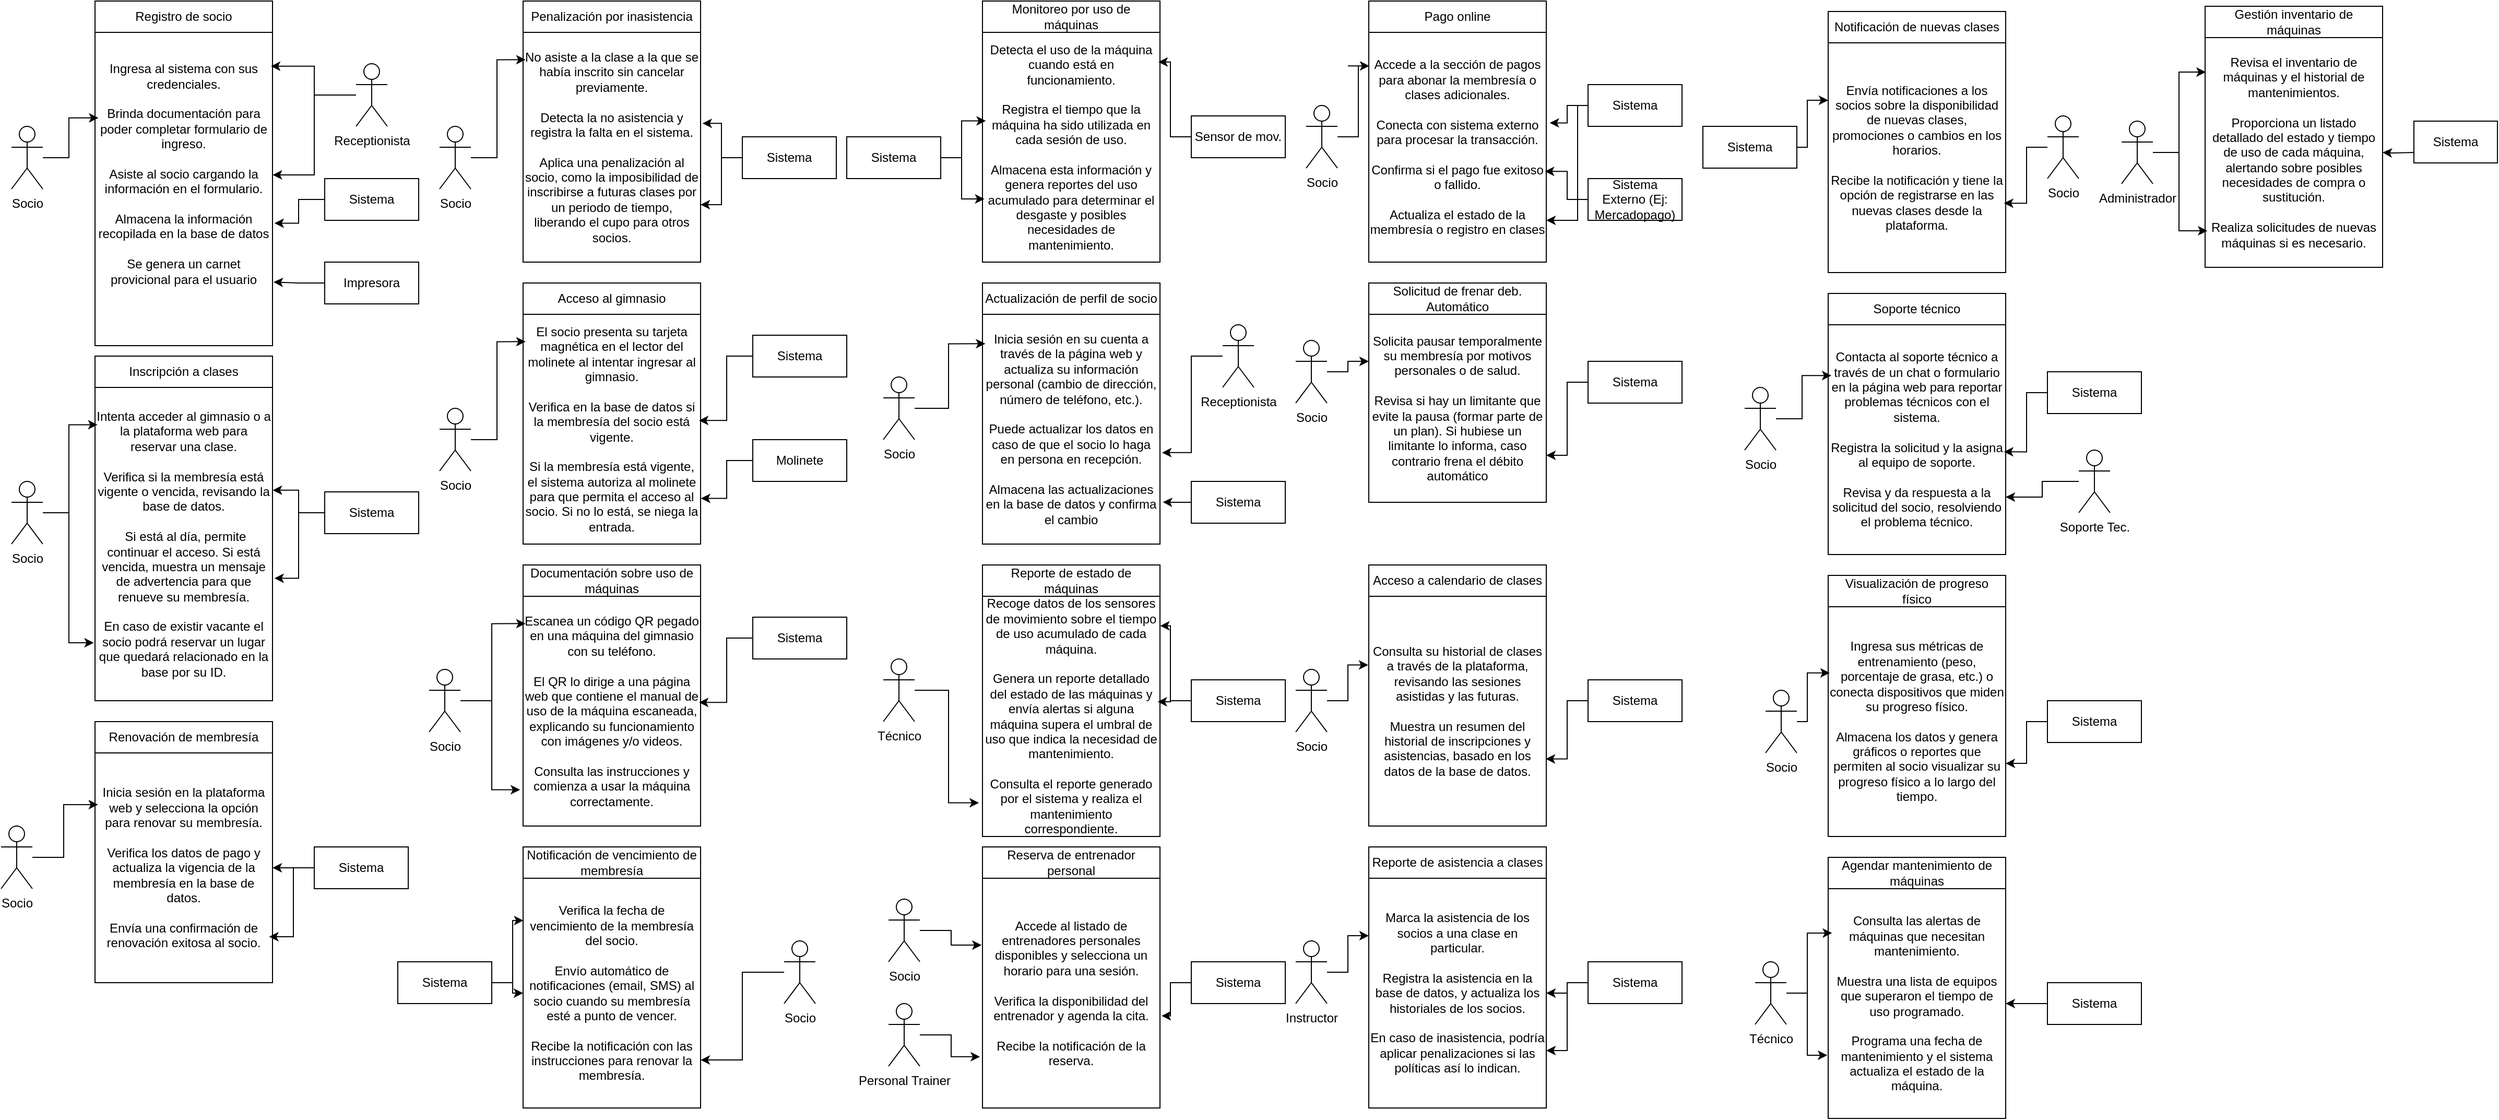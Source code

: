 <mxfile version="24.7.8">
  <diagram name="Página-1" id="MDa6ee4qVsymz267FZ2b">
    <mxGraphModel dx="2217" dy="2411" grid="1" gridSize="10" guides="1" tooltips="1" connect="1" arrows="1" fold="1" page="1" pageScale="1" pageWidth="827" pageHeight="1169" math="0" shadow="0">
      <root>
        <mxCell id="0" />
        <mxCell id="1" parent="0" />
        <mxCell id="6-eAL0bkRqa7UGuuNLiT-39" value="&lt;div&gt;Ingresa al sistema con sus credenciales.&lt;/div&gt;&lt;div&gt;&lt;br&gt;&lt;/div&gt;Brinda documentación para poder completar formulario de ingreso.&lt;div&gt;&lt;br&gt;&lt;/div&gt;&lt;div&gt;Asiste al socio cargando la información en el formulario.&lt;/div&gt;&lt;div&gt;&lt;br&gt;&lt;/div&gt;&lt;div&gt;Almacena la información recopilada en la base de datos&lt;/div&gt;&lt;div&gt;&lt;br&gt;&lt;/div&gt;&lt;div&gt;Se genera un carnet provicional para el usuario&lt;/div&gt;&lt;div&gt;&lt;br&gt;&lt;/div&gt;&lt;div&gt;&lt;br&gt;&lt;/div&gt;" style="rounded=0;whiteSpace=wrap;html=1;" vertex="1" parent="1">
          <mxGeometry x="180" y="60" width="170" height="300" as="geometry" />
        </mxCell>
        <mxCell id="6-eAL0bkRqa7UGuuNLiT-38" value="Receptionista" style="shape=umlActor;verticalLabelPosition=bottom;verticalAlign=top;html=1;outlineConnect=0;" vertex="1" parent="1">
          <mxGeometry x="430" y="90" width="30" height="60" as="geometry" />
        </mxCell>
        <mxCell id="6-eAL0bkRqa7UGuuNLiT-40" value="Socio" style="shape=umlActor;verticalLabelPosition=bottom;verticalAlign=top;html=1;outlineConnect=0;" vertex="1" parent="1">
          <mxGeometry x="100" y="150" width="30" height="60" as="geometry" />
        </mxCell>
        <mxCell id="6-eAL0bkRqa7UGuuNLiT-42" value="Registro de socio" style="rounded=0;whiteSpace=wrap;html=1;" vertex="1" parent="1">
          <mxGeometry x="180" y="30" width="170" height="30" as="geometry" />
        </mxCell>
        <mxCell id="6-eAL0bkRqa7UGuuNLiT-44" value="Sistema" style="rounded=0;whiteSpace=wrap;html=1;" vertex="1" parent="1">
          <mxGeometry x="400" y="200" width="90" height="40" as="geometry" />
        </mxCell>
        <mxCell id="6-eAL0bkRqa7UGuuNLiT-45" value="Impresora" style="rounded=0;whiteSpace=wrap;html=1;" vertex="1" parent="1">
          <mxGeometry x="400" y="280" width="90" height="40" as="geometry" />
        </mxCell>
        <mxCell id="6-eAL0bkRqa7UGuuNLiT-50" style="edgeStyle=orthogonalEdgeStyle;rounded=0;orthogonalLoop=1;jettySize=auto;html=1;entryX=0.991;entryY=0.108;entryDx=0;entryDy=0;entryPerimeter=0;" edge="1" parent="1" source="6-eAL0bkRqa7UGuuNLiT-38" target="6-eAL0bkRqa7UGuuNLiT-39">
          <mxGeometry relative="1" as="geometry" />
        </mxCell>
        <mxCell id="6-eAL0bkRqa7UGuuNLiT-51" style="edgeStyle=orthogonalEdgeStyle;rounded=0;orthogonalLoop=1;jettySize=auto;html=1;entryX=0.019;entryY=0.273;entryDx=0;entryDy=0;entryPerimeter=0;" edge="1" parent="1" source="6-eAL0bkRqa7UGuuNLiT-40" target="6-eAL0bkRqa7UGuuNLiT-39">
          <mxGeometry relative="1" as="geometry" />
        </mxCell>
        <mxCell id="6-eAL0bkRqa7UGuuNLiT-52" style="edgeStyle=orthogonalEdgeStyle;rounded=0;orthogonalLoop=1;jettySize=auto;html=1;entryX=1.001;entryY=0.455;entryDx=0;entryDy=0;entryPerimeter=0;" edge="1" parent="1" source="6-eAL0bkRqa7UGuuNLiT-38" target="6-eAL0bkRqa7UGuuNLiT-39">
          <mxGeometry relative="1" as="geometry" />
        </mxCell>
        <mxCell id="6-eAL0bkRqa7UGuuNLiT-53" style="edgeStyle=orthogonalEdgeStyle;rounded=0;orthogonalLoop=1;jettySize=auto;html=1;entryX=1.011;entryY=0.609;entryDx=0;entryDy=0;entryPerimeter=0;" edge="1" parent="1" source="6-eAL0bkRqa7UGuuNLiT-44" target="6-eAL0bkRqa7UGuuNLiT-39">
          <mxGeometry relative="1" as="geometry" />
        </mxCell>
        <mxCell id="6-eAL0bkRqa7UGuuNLiT-54" style="edgeStyle=orthogonalEdgeStyle;rounded=0;orthogonalLoop=1;jettySize=auto;html=1;entryX=1.006;entryY=0.797;entryDx=0;entryDy=0;entryPerimeter=0;" edge="1" parent="1" source="6-eAL0bkRqa7UGuuNLiT-45" target="6-eAL0bkRqa7UGuuNLiT-39">
          <mxGeometry relative="1" as="geometry" />
        </mxCell>
        <mxCell id="6-eAL0bkRqa7UGuuNLiT-55" value="&lt;div&gt;Intenta acceder al gimnasio o a la plataforma web para reservar una clase.&lt;br&gt;&lt;/div&gt;&lt;div&gt;&lt;br&gt;&lt;/div&gt;&lt;div&gt;Verifica si la membresía está vigente o vencida, revisando la base de datos.&lt;br&gt;&lt;/div&gt;&lt;div&gt;&lt;br&gt;&lt;/div&gt;&lt;div&gt;&amp;nbsp;Si está al día, permite continuar el acceso. Si está vencida, muestra un mensaje de advertencia para que renueve su membresía.&lt;/div&gt;&lt;div&gt;&lt;br&gt;&lt;/div&gt;&lt;div&gt;En caso de existir vacante el socio podrá reservar un lugar que quedará relacionado en la base por su ID.&lt;/div&gt;" style="rounded=0;whiteSpace=wrap;html=1;" vertex="1" parent="1">
          <mxGeometry x="180" y="400" width="170" height="300" as="geometry" />
        </mxCell>
        <mxCell id="6-eAL0bkRqa7UGuuNLiT-57" value="Socio" style="shape=umlActor;verticalLabelPosition=bottom;verticalAlign=top;html=1;outlineConnect=0;" vertex="1" parent="1">
          <mxGeometry x="100" y="490" width="30" height="60" as="geometry" />
        </mxCell>
        <mxCell id="6-eAL0bkRqa7UGuuNLiT-58" value="Inscripción a clases" style="rounded=0;whiteSpace=wrap;html=1;" vertex="1" parent="1">
          <mxGeometry x="180" y="370" width="170" height="30" as="geometry" />
        </mxCell>
        <mxCell id="6-eAL0bkRqa7UGuuNLiT-59" value="Sistema" style="rounded=0;whiteSpace=wrap;html=1;" vertex="1" parent="1">
          <mxGeometry x="400" y="500" width="90" height="40" as="geometry" />
        </mxCell>
        <mxCell id="6-eAL0bkRqa7UGuuNLiT-62" style="edgeStyle=orthogonalEdgeStyle;rounded=0;orthogonalLoop=1;jettySize=auto;html=1;entryX=0.014;entryY=0.119;entryDx=0;entryDy=0;entryPerimeter=0;" edge="1" parent="1" source="6-eAL0bkRqa7UGuuNLiT-57" target="6-eAL0bkRqa7UGuuNLiT-55">
          <mxGeometry relative="1" as="geometry" />
        </mxCell>
        <mxCell id="6-eAL0bkRqa7UGuuNLiT-64" style="edgeStyle=orthogonalEdgeStyle;rounded=0;orthogonalLoop=1;jettySize=auto;html=1;entryX=1.011;entryY=0.609;entryDx=0;entryDy=0;entryPerimeter=0;" edge="1" parent="1" source="6-eAL0bkRqa7UGuuNLiT-59" target="6-eAL0bkRqa7UGuuNLiT-55">
          <mxGeometry relative="1" as="geometry" />
        </mxCell>
        <mxCell id="6-eAL0bkRqa7UGuuNLiT-66" style="edgeStyle=orthogonalEdgeStyle;rounded=0;orthogonalLoop=1;jettySize=auto;html=1;entryX=1.001;entryY=0.328;entryDx=0;entryDy=0;entryPerimeter=0;" edge="1" parent="1" source="6-eAL0bkRqa7UGuuNLiT-59" target="6-eAL0bkRqa7UGuuNLiT-55">
          <mxGeometry relative="1" as="geometry" />
        </mxCell>
        <mxCell id="6-eAL0bkRqa7UGuuNLiT-67" style="edgeStyle=orthogonalEdgeStyle;rounded=0;orthogonalLoop=1;jettySize=auto;html=1;entryX=-0.007;entryY=0.815;entryDx=0;entryDy=0;entryPerimeter=0;" edge="1" parent="1" source="6-eAL0bkRqa7UGuuNLiT-57" target="6-eAL0bkRqa7UGuuNLiT-55">
          <mxGeometry relative="1" as="geometry" />
        </mxCell>
        <mxCell id="6-eAL0bkRqa7UGuuNLiT-68" value="&lt;div&gt;No asiste a la clase a la que se había inscrito sin cancelar previamente.&lt;br&gt;&lt;/div&gt;&lt;div&gt;&lt;br&gt;&lt;/div&gt;&lt;div&gt;Detecta la no asistencia y registra la falta en el sistema.&lt;br&gt;&lt;/div&gt;&lt;div&gt;&lt;br&gt;&lt;/div&gt;&lt;div&gt;Aplica una penalización al socio, como la imposibilidad de inscribirse a futuras clases por un periodo de tiempo, liberando el cupo para otros socios.&lt;br&gt;&lt;/div&gt;" style="rounded=0;whiteSpace=wrap;html=1;" vertex="1" parent="1">
          <mxGeometry x="590" y="60" width="170" height="220" as="geometry" />
        </mxCell>
        <mxCell id="6-eAL0bkRqa7UGuuNLiT-69" value="Socio" style="shape=umlActor;verticalLabelPosition=bottom;verticalAlign=top;html=1;outlineConnect=0;" vertex="1" parent="1">
          <mxGeometry x="510" y="150" width="30" height="60" as="geometry" />
        </mxCell>
        <mxCell id="6-eAL0bkRqa7UGuuNLiT-70" value="Penalización por inasistencia" style="rounded=0;whiteSpace=wrap;html=1;" vertex="1" parent="1">
          <mxGeometry x="590" y="30" width="170" height="30" as="geometry" />
        </mxCell>
        <mxCell id="6-eAL0bkRqa7UGuuNLiT-71" value="Sistema" style="rounded=0;whiteSpace=wrap;html=1;" vertex="1" parent="1">
          <mxGeometry x="800" y="160" width="90" height="40" as="geometry" />
        </mxCell>
        <mxCell id="6-eAL0bkRqa7UGuuNLiT-72" style="edgeStyle=orthogonalEdgeStyle;rounded=0;orthogonalLoop=1;jettySize=auto;html=1;entryX=0.014;entryY=0.119;entryDx=0;entryDy=0;entryPerimeter=0;" edge="1" parent="1" source="6-eAL0bkRqa7UGuuNLiT-69" target="6-eAL0bkRqa7UGuuNLiT-68">
          <mxGeometry relative="1" as="geometry" />
        </mxCell>
        <mxCell id="6-eAL0bkRqa7UGuuNLiT-73" style="edgeStyle=orthogonalEdgeStyle;rounded=0;orthogonalLoop=1;jettySize=auto;html=1;entryX=1;entryY=0.75;entryDx=0;entryDy=0;" edge="1" parent="1" source="6-eAL0bkRqa7UGuuNLiT-71" target="6-eAL0bkRqa7UGuuNLiT-68">
          <mxGeometry relative="1" as="geometry" />
        </mxCell>
        <mxCell id="6-eAL0bkRqa7UGuuNLiT-74" style="edgeStyle=orthogonalEdgeStyle;rounded=0;orthogonalLoop=1;jettySize=auto;html=1;entryX=1.011;entryY=0.396;entryDx=0;entryDy=0;entryPerimeter=0;" edge="1" parent="1" source="6-eAL0bkRqa7UGuuNLiT-71" target="6-eAL0bkRqa7UGuuNLiT-68">
          <mxGeometry relative="1" as="geometry" />
        </mxCell>
        <mxCell id="6-eAL0bkRqa7UGuuNLiT-76" value="&lt;div&gt;El socio presenta su tarjeta magnética en el lector del molinete al intentar ingresar al gimnasio.&lt;br&gt;&lt;/div&gt;&lt;div&gt;&lt;br&gt;&lt;/div&gt;&lt;div&gt;Verifica en la base de datos si la membresía del socio está vigente.&lt;br&gt;&lt;/div&gt;&lt;div&gt;&lt;br&gt;&lt;/div&gt;&lt;div&gt;Si la membresía está vigente, el sistema autoriza al molinete para que permita el acceso al socio. Si no lo está, se niega la entrada.&lt;br&gt;&lt;/div&gt;" style="rounded=0;whiteSpace=wrap;html=1;" vertex="1" parent="1">
          <mxGeometry x="590" y="330" width="170" height="220" as="geometry" />
        </mxCell>
        <mxCell id="6-eAL0bkRqa7UGuuNLiT-77" value="Socio" style="shape=umlActor;verticalLabelPosition=bottom;verticalAlign=top;html=1;outlineConnect=0;" vertex="1" parent="1">
          <mxGeometry x="510" y="420" width="30" height="60" as="geometry" />
        </mxCell>
        <mxCell id="6-eAL0bkRqa7UGuuNLiT-78" value="Acceso al gimnasio" style="rounded=0;whiteSpace=wrap;html=1;" vertex="1" parent="1">
          <mxGeometry x="590" y="300" width="170" height="30" as="geometry" />
        </mxCell>
        <mxCell id="6-eAL0bkRqa7UGuuNLiT-79" value="Sistema" style="rounded=0;whiteSpace=wrap;html=1;" vertex="1" parent="1">
          <mxGeometry x="810" y="350" width="90" height="40" as="geometry" />
        </mxCell>
        <mxCell id="6-eAL0bkRqa7UGuuNLiT-80" style="edgeStyle=orthogonalEdgeStyle;rounded=0;orthogonalLoop=1;jettySize=auto;html=1;entryX=0.014;entryY=0.119;entryDx=0;entryDy=0;entryPerimeter=0;" edge="1" parent="1" source="6-eAL0bkRqa7UGuuNLiT-77" target="6-eAL0bkRqa7UGuuNLiT-76">
          <mxGeometry relative="1" as="geometry" />
        </mxCell>
        <mxCell id="6-eAL0bkRqa7UGuuNLiT-82" style="edgeStyle=orthogonalEdgeStyle;rounded=0;orthogonalLoop=1;jettySize=auto;html=1;entryX=0.991;entryY=0.462;entryDx=0;entryDy=0;entryPerimeter=0;" edge="1" parent="1" source="6-eAL0bkRqa7UGuuNLiT-79" target="6-eAL0bkRqa7UGuuNLiT-76">
          <mxGeometry relative="1" as="geometry" />
        </mxCell>
        <mxCell id="6-eAL0bkRqa7UGuuNLiT-84" style="edgeStyle=orthogonalEdgeStyle;rounded=0;orthogonalLoop=1;jettySize=auto;html=1;entryX=1.002;entryY=0.801;entryDx=0;entryDy=0;entryPerimeter=0;" edge="1" parent="1" source="6-eAL0bkRqa7UGuuNLiT-83" target="6-eAL0bkRqa7UGuuNLiT-76">
          <mxGeometry relative="1" as="geometry" />
        </mxCell>
        <mxCell id="6-eAL0bkRqa7UGuuNLiT-83" value="Molinete" style="rounded=0;whiteSpace=wrap;html=1;" vertex="1" parent="1">
          <mxGeometry x="810" y="450" width="90" height="40" as="geometry" />
        </mxCell>
        <mxCell id="6-eAL0bkRqa7UGuuNLiT-85" value="&lt;span style=&quot;background-color: initial;&quot;&gt;Escanea un código QR pegado en una máquina del gimnasio con su teléfono.&lt;/span&gt;&lt;br&gt;&lt;br&gt;&lt;span style=&quot;background-color: initial;&quot;&gt;El QR lo dirige a una página web que contiene el manual de uso de la máquina escaneada, explicando su funcionamiento con imágenes y/o videos.&lt;/span&gt;&lt;br&gt;&lt;br&gt;&lt;span style=&quot;background-color: initial;&quot;&gt;Consulta las instrucciones y comienza a usar la máquina correctamente.&lt;/span&gt;" style="rounded=0;whiteSpace=wrap;html=1;" vertex="1" parent="1">
          <mxGeometry x="590" y="600" width="170" height="220" as="geometry" />
        </mxCell>
        <mxCell id="6-eAL0bkRqa7UGuuNLiT-86" value="Socio" style="shape=umlActor;verticalLabelPosition=bottom;verticalAlign=top;html=1;outlineConnect=0;" vertex="1" parent="1">
          <mxGeometry x="500" y="670" width="30" height="60" as="geometry" />
        </mxCell>
        <mxCell id="6-eAL0bkRqa7UGuuNLiT-87" value="Documentación sobre uso de máquinas" style="rounded=0;whiteSpace=wrap;html=1;" vertex="1" parent="1">
          <mxGeometry x="590" y="570" width="170" height="30" as="geometry" />
        </mxCell>
        <mxCell id="6-eAL0bkRqa7UGuuNLiT-88" value="Sistema" style="rounded=0;whiteSpace=wrap;html=1;" vertex="1" parent="1">
          <mxGeometry x="810" y="620" width="90" height="40" as="geometry" />
        </mxCell>
        <mxCell id="6-eAL0bkRqa7UGuuNLiT-89" style="edgeStyle=orthogonalEdgeStyle;rounded=0;orthogonalLoop=1;jettySize=auto;html=1;entryX=0.014;entryY=0.119;entryDx=0;entryDy=0;entryPerimeter=0;" edge="1" parent="1" source="6-eAL0bkRqa7UGuuNLiT-86" target="6-eAL0bkRqa7UGuuNLiT-85">
          <mxGeometry relative="1" as="geometry" />
        </mxCell>
        <mxCell id="6-eAL0bkRqa7UGuuNLiT-90" style="edgeStyle=orthogonalEdgeStyle;rounded=0;orthogonalLoop=1;jettySize=auto;html=1;entryX=0.991;entryY=0.462;entryDx=0;entryDy=0;entryPerimeter=0;" edge="1" parent="1" source="6-eAL0bkRqa7UGuuNLiT-88" target="6-eAL0bkRqa7UGuuNLiT-85">
          <mxGeometry relative="1" as="geometry" />
        </mxCell>
        <mxCell id="6-eAL0bkRqa7UGuuNLiT-93" style="edgeStyle=orthogonalEdgeStyle;rounded=0;orthogonalLoop=1;jettySize=auto;html=1;entryX=-0.017;entryY=0.842;entryDx=0;entryDy=0;entryPerimeter=0;" edge="1" parent="1" source="6-eAL0bkRqa7UGuuNLiT-86" target="6-eAL0bkRqa7UGuuNLiT-85">
          <mxGeometry relative="1" as="geometry" />
        </mxCell>
        <mxCell id="6-eAL0bkRqa7UGuuNLiT-107" value="&lt;span style=&quot;background-color: initial;&quot;&gt;Detecta el uso de la máquina cuando está en funcionamiento.&lt;/span&gt;&lt;br&gt;&lt;span style=&quot;background-color: initial;&quot;&gt;&lt;br&gt;&lt;/span&gt;&lt;div&gt;&lt;span style=&quot;background-color: initial;&quot;&gt;Registra el tiempo que la máquina ha sido utilizada en cada sesión de uso.&lt;/span&gt;&lt;br&gt;&lt;span style=&quot;background-color: initial;&quot;&gt;&lt;br&gt;&lt;/span&gt;&lt;div&gt;&lt;span style=&quot;background-color: initial;&quot;&gt;Almacena esta información y genera reportes del uso acumulado para determinar el desgaste y posibles necesidades de mantenimiento.&lt;/span&gt;&lt;br&gt;&lt;/div&gt;&lt;/div&gt;" style="rounded=0;whiteSpace=wrap;html=1;" vertex="1" parent="1">
          <mxGeometry x="1030" y="60" width="170" height="220" as="geometry" />
        </mxCell>
        <mxCell id="6-eAL0bkRqa7UGuuNLiT-109" value="Monitoreo por uso de máquinas" style="rounded=0;whiteSpace=wrap;html=1;" vertex="1" parent="1">
          <mxGeometry x="1030" y="30" width="170" height="30" as="geometry" />
        </mxCell>
        <mxCell id="6-eAL0bkRqa7UGuuNLiT-110" value="Sensor de mov." style="rounded=0;whiteSpace=wrap;html=1;" vertex="1" parent="1">
          <mxGeometry x="1230" y="140" width="90" height="40" as="geometry" />
        </mxCell>
        <mxCell id="6-eAL0bkRqa7UGuuNLiT-114" value="Sistema" style="rounded=0;whiteSpace=wrap;html=1;" vertex="1" parent="1">
          <mxGeometry x="900" y="160" width="90" height="40" as="geometry" />
        </mxCell>
        <mxCell id="6-eAL0bkRqa7UGuuNLiT-115" value="&lt;span style=&quot;background-color: initial;&quot;&gt;Inicia sesión en su cuenta a través de la página web y actualiza su información personal (cambio de dirección, número de teléfono, etc.).&lt;/span&gt;&lt;br&gt;&lt;span style=&quot;background-color: initial;&quot;&gt;&lt;br&gt;&lt;/span&gt;&lt;div&gt;&lt;span style=&quot;background-color: initial;&quot;&gt;Puede actualizar los datos en caso de que el socio lo haga en persona en recepción.&lt;/span&gt;&lt;br&gt;&lt;span style=&quot;background-color: initial;&quot;&gt;&lt;br&gt;&lt;/span&gt;&lt;div&gt;&lt;span style=&quot;background-color: initial;&quot;&gt;Almacena las actualizaciones en la base de datos y confirma el cambio&lt;/span&gt;&lt;br&gt;&lt;/div&gt;&lt;/div&gt;" style="rounded=0;whiteSpace=wrap;html=1;" vertex="1" parent="1">
          <mxGeometry x="1030" y="330" width="170" height="220" as="geometry" />
        </mxCell>
        <mxCell id="6-eAL0bkRqa7UGuuNLiT-116" value="Actualización de perfil de socio" style="rounded=0;whiteSpace=wrap;html=1;" vertex="1" parent="1">
          <mxGeometry x="1030" y="300" width="170" height="30" as="geometry" />
        </mxCell>
        <mxCell id="6-eAL0bkRqa7UGuuNLiT-118" value="Sistema" style="rounded=0;whiteSpace=wrap;html=1;" vertex="1" parent="1">
          <mxGeometry x="1230" y="490" width="90" height="40" as="geometry" />
        </mxCell>
        <mxCell id="6-eAL0bkRqa7UGuuNLiT-119" value="&lt;span style=&quot;background-color: initial;&quot;&gt;Recoge datos de los sensores de movimiento sobre el tiempo de uso acumulado de cada máquina.&lt;/span&gt;&lt;br&gt;&lt;span style=&quot;background-color: initial;&quot;&gt;&lt;br&gt;&lt;/span&gt;&lt;div&gt;&lt;span style=&quot;background-color: initial;&quot;&gt;Genera un reporte detallado del estado de las máquinas y envía alertas si alguna máquina supera el umbral de uso que indica la necesidad de mantenimiento.&lt;/span&gt;&lt;br&gt;&lt;span style=&quot;background-color: initial;&quot;&gt;&lt;br&gt;&lt;/span&gt;&lt;/div&gt;&lt;div&gt;&lt;span style=&quot;background-color: initial;&quot;&gt;Consulta el reporte generado por el sistema y realiza el mantenimiento correspondiente.&lt;/span&gt;&lt;br&gt;&lt;/div&gt;" style="rounded=0;whiteSpace=wrap;html=1;" vertex="1" parent="1">
          <mxGeometry x="1030" y="600" width="170" height="230" as="geometry" />
        </mxCell>
        <mxCell id="6-eAL0bkRqa7UGuuNLiT-120" value="Reporte de estado de máquinas" style="rounded=0;whiteSpace=wrap;html=1;" vertex="1" parent="1">
          <mxGeometry x="1030" y="570" width="170" height="30" as="geometry" />
        </mxCell>
        <mxCell id="6-eAL0bkRqa7UGuuNLiT-122" value="Sistema" style="rounded=0;whiteSpace=wrap;html=1;" vertex="1" parent="1">
          <mxGeometry x="1230" y="680" width="90" height="40" as="geometry" />
        </mxCell>
        <mxCell id="6-eAL0bkRqa7UGuuNLiT-128" value="&lt;span style=&quot;background-color: initial;&quot;&gt;Inicia sesión en la plataforma web y selecciona la opción para renovar su membresía.&lt;/span&gt;&lt;br&gt;&lt;strong style=&quot;background-color: initial;&quot;&gt;&lt;br&gt;&lt;/strong&gt;&lt;div&gt;&lt;span style=&quot;background-color: initial;&quot;&gt;Verifica los datos de pago y actualiza la vigencia de la membresía en la base de datos.&lt;/span&gt;&lt;br&gt;&lt;span style=&quot;background-color: initial;&quot;&gt;&lt;br&gt;&lt;/span&gt;&lt;/div&gt;&lt;div&gt;&lt;span style=&quot;background-color: initial;&quot;&gt;Envía una confirmación de renovación exitosa al socio.&lt;/span&gt;&lt;br&gt;&lt;/div&gt;" style="rounded=0;whiteSpace=wrap;html=1;" vertex="1" parent="1">
          <mxGeometry x="180" y="750" width="170" height="220" as="geometry" />
        </mxCell>
        <mxCell id="6-eAL0bkRqa7UGuuNLiT-129" value="Renovación de membresía" style="rounded=0;whiteSpace=wrap;html=1;" vertex="1" parent="1">
          <mxGeometry x="180" y="720" width="170" height="30" as="geometry" />
        </mxCell>
        <mxCell id="6-eAL0bkRqa7UGuuNLiT-193" style="edgeStyle=orthogonalEdgeStyle;rounded=0;orthogonalLoop=1;jettySize=auto;html=1;entryX=1;entryY=0.5;entryDx=0;entryDy=0;" edge="1" parent="1" source="6-eAL0bkRqa7UGuuNLiT-131" target="6-eAL0bkRqa7UGuuNLiT-128">
          <mxGeometry relative="1" as="geometry" />
        </mxCell>
        <mxCell id="6-eAL0bkRqa7UGuuNLiT-131" value="Sistema" style="rounded=0;whiteSpace=wrap;html=1;" vertex="1" parent="1">
          <mxGeometry x="390" y="840" width="90" height="40" as="geometry" />
        </mxCell>
        <mxCell id="6-eAL0bkRqa7UGuuNLiT-132" value="&lt;span style=&quot;background-color: initial;&quot;&gt;Verifica la fecha de vencimiento de la membresía del socio.&lt;/span&gt;&lt;div&gt;&lt;br&gt;&lt;span style=&quot;background-color: initial;&quot;&gt;Envío automático de notificaciones (email, SMS) al socio cuando su membresía esté a punto de vencer.&lt;/span&gt;&lt;/div&gt;&lt;div&gt;&lt;br&gt;&lt;span style=&quot;background-color: initial;&quot;&gt;Recibe la notificación con las instrucciones para renovar la membresía.&lt;/span&gt;&lt;br&gt;&lt;/div&gt;" style="rounded=0;whiteSpace=wrap;html=1;" vertex="1" parent="1">
          <mxGeometry x="590" y="870" width="170" height="220" as="geometry" />
        </mxCell>
        <mxCell id="6-eAL0bkRqa7UGuuNLiT-133" value="Notificación de vencimiento de membresía" style="rounded=0;whiteSpace=wrap;html=1;" vertex="1" parent="1">
          <mxGeometry x="590" y="840" width="170" height="30" as="geometry" />
        </mxCell>
        <mxCell id="6-eAL0bkRqa7UGuuNLiT-197" style="edgeStyle=orthogonalEdgeStyle;rounded=0;orthogonalLoop=1;jettySize=auto;html=1;" edge="1" parent="1" source="6-eAL0bkRqa7UGuuNLiT-135" target="6-eAL0bkRqa7UGuuNLiT-132">
          <mxGeometry relative="1" as="geometry" />
        </mxCell>
        <mxCell id="6-eAL0bkRqa7UGuuNLiT-135" value="Sistema" style="rounded=0;whiteSpace=wrap;html=1;" vertex="1" parent="1">
          <mxGeometry x="470" y="950" width="90" height="40" as="geometry" />
        </mxCell>
        <mxCell id="6-eAL0bkRqa7UGuuNLiT-136" value="&lt;span style=&quot;background-color: initial;&quot;&gt;Accede al listado de entrenadores personales disponibles y selecciona un horario para una sesión.&lt;/span&gt;&lt;div&gt;&lt;br&gt;&lt;span style=&quot;background-color: initial;&quot;&gt;Verifica la disponibilidad del entrenador y agenda la cita.&lt;/span&gt;&lt;/div&gt;&lt;div&gt;&lt;br&gt;&lt;span style=&quot;background-color: initial;&quot;&gt;Recibe la notificación de la reserva.&lt;/span&gt;&lt;br&gt;&lt;/div&gt;" style="rounded=0;whiteSpace=wrap;html=1;" vertex="1" parent="1">
          <mxGeometry x="1030" y="870" width="170" height="220" as="geometry" />
        </mxCell>
        <mxCell id="6-eAL0bkRqa7UGuuNLiT-137" value=" Reserva de entrenador personal" style="rounded=0;whiteSpace=wrap;html=1;" vertex="1" parent="1">
          <mxGeometry x="1030" y="840" width="170" height="30" as="geometry" />
        </mxCell>
        <mxCell id="6-eAL0bkRqa7UGuuNLiT-139" value="Sistema" style="rounded=0;whiteSpace=wrap;html=1;" vertex="1" parent="1">
          <mxGeometry x="1230" y="950" width="90" height="40" as="geometry" />
        </mxCell>
        <mxCell id="6-eAL0bkRqa7UGuuNLiT-140" value="&lt;span style=&quot;background-color: initial;&quot;&gt;Accede a la sección de pagos para abonar la membresía o clases adicionales.&lt;/span&gt;&lt;div&gt;&lt;br&gt;&lt;span style=&quot;background-color: initial;&quot;&gt;Conecta con sistema externo para procesar la transacción.&lt;/span&gt;&lt;/div&gt;&lt;div&gt;&lt;br&gt;&lt;span style=&quot;background-color: initial;&quot;&gt;Confirma si el pago fue exitoso o fallido.&lt;/span&gt;&lt;/div&gt;&lt;div&gt;&lt;br&gt;&lt;span style=&quot;background-color: initial;&quot;&gt;Actualiza el estado de la membresía o registro en clases&lt;/span&gt;&lt;br&gt;&lt;/div&gt;" style="rounded=0;whiteSpace=wrap;html=1;" vertex="1" parent="1">
          <mxGeometry x="1400" y="60" width="170" height="220" as="geometry" />
        </mxCell>
        <mxCell id="6-eAL0bkRqa7UGuuNLiT-141" value="Pago online" style="rounded=0;whiteSpace=wrap;html=1;" vertex="1" parent="1">
          <mxGeometry x="1400" y="30" width="170" height="30" as="geometry" />
        </mxCell>
        <mxCell id="6-eAL0bkRqa7UGuuNLiT-143" value="Sistema" style="rounded=0;whiteSpace=wrap;html=1;" vertex="1" parent="1">
          <mxGeometry x="1610" y="110" width="90" height="40" as="geometry" />
        </mxCell>
        <mxCell id="6-eAL0bkRqa7UGuuNLiT-144" value="&lt;span style=&quot;background-color: initial;&quot;&gt;Solicita pausar temporalmente su membresía por motivos personales o de salud.&lt;/span&gt;&lt;br&gt;&lt;span style=&quot;background-color: initial;&quot;&gt;&lt;br&gt;&lt;/span&gt;&lt;div&gt;&lt;span style=&quot;background-color: initial;&quot;&gt;Revisa si hay un limitante que evite la pausa (formar parte de un plan). Si hubiese un limitante lo informa, caso contrario frena el débito automático&lt;/span&gt;&lt;br&gt;&lt;/div&gt;" style="rounded=0;whiteSpace=wrap;html=1;" vertex="1" parent="1">
          <mxGeometry x="1400" y="330" width="170" height="180" as="geometry" />
        </mxCell>
        <mxCell id="6-eAL0bkRqa7UGuuNLiT-145" value="Solicitud de frenar deb. Automático" style="rounded=0;whiteSpace=wrap;html=1;" vertex="1" parent="1">
          <mxGeometry x="1400" y="300" width="170" height="30" as="geometry" />
        </mxCell>
        <mxCell id="6-eAL0bkRqa7UGuuNLiT-212" style="edgeStyle=orthogonalEdgeStyle;rounded=0;orthogonalLoop=1;jettySize=auto;html=1;entryX=1;entryY=0.75;entryDx=0;entryDy=0;" edge="1" parent="1" source="6-eAL0bkRqa7UGuuNLiT-147" target="6-eAL0bkRqa7UGuuNLiT-144">
          <mxGeometry relative="1" as="geometry" />
        </mxCell>
        <mxCell id="6-eAL0bkRqa7UGuuNLiT-147" value="Sistema" style="rounded=0;whiteSpace=wrap;html=1;" vertex="1" parent="1">
          <mxGeometry x="1610" y="375" width="90" height="40" as="geometry" />
        </mxCell>
        <mxCell id="6-eAL0bkRqa7UGuuNLiT-148" value="&lt;span style=&quot;background-color: initial;&quot;&gt;Consulta su historial de clases a través de la plataforma, revisando las sesiones asistidas y las futuras.&lt;/span&gt;&lt;div&gt;&lt;br&gt;&lt;span style=&quot;background-color: initial;&quot;&gt;Muestra un resumen del historial de inscripciones y asistencias, basado en los datos de la base de datos.&lt;/span&gt;&lt;/div&gt;" style="rounded=0;whiteSpace=wrap;html=1;" vertex="1" parent="1">
          <mxGeometry x="1400" y="600" width="170" height="220" as="geometry" />
        </mxCell>
        <mxCell id="6-eAL0bkRqa7UGuuNLiT-149" value="Acceso a calendario de clases" style="rounded=0;whiteSpace=wrap;html=1;" vertex="1" parent="1">
          <mxGeometry x="1400" y="570" width="170" height="30" as="geometry" />
        </mxCell>
        <mxCell id="6-eAL0bkRqa7UGuuNLiT-151" value="Sistema" style="rounded=0;whiteSpace=wrap;html=1;" vertex="1" parent="1">
          <mxGeometry x="1610" y="680" width="90" height="40" as="geometry" />
        </mxCell>
        <mxCell id="6-eAL0bkRqa7UGuuNLiT-152" value="&lt;span style=&quot;background-color: initial;&quot;&gt;Marca la asistencia de los socios a una clase en particular.&lt;/span&gt;&lt;br&gt;&lt;span style=&quot;background-color: initial;&quot;&gt;&lt;br&gt;&lt;/span&gt;&lt;div&gt;&lt;span style=&quot;background-color: initial;&quot;&gt;Registra la asistencia en la base de datos, y actualiza los historiales de los socios.&lt;/span&gt;&lt;br&gt;&lt;span style=&quot;background-color: initial;&quot;&gt;&lt;br&gt;&lt;/span&gt;&lt;/div&gt;&lt;div&gt;&lt;span style=&quot;background-color: initial;&quot;&gt;En caso de inasistencia, podría aplicar penalizaciones si las políticas así lo indican.&lt;/span&gt;&lt;br&gt;&lt;/div&gt;" style="rounded=0;whiteSpace=wrap;html=1;" vertex="1" parent="1">
          <mxGeometry x="1400" y="870" width="170" height="220" as="geometry" />
        </mxCell>
        <mxCell id="6-eAL0bkRqa7UGuuNLiT-153" value="Reporte de asistencia a clases" style="rounded=0;whiteSpace=wrap;html=1;" vertex="1" parent="1">
          <mxGeometry x="1400" y="840" width="170" height="30" as="geometry" />
        </mxCell>
        <mxCell id="6-eAL0bkRqa7UGuuNLiT-219" style="edgeStyle=orthogonalEdgeStyle;rounded=0;orthogonalLoop=1;jettySize=auto;html=1;entryX=1;entryY=0.5;entryDx=0;entryDy=0;" edge="1" parent="1" source="6-eAL0bkRqa7UGuuNLiT-155" target="6-eAL0bkRqa7UGuuNLiT-152">
          <mxGeometry relative="1" as="geometry" />
        </mxCell>
        <mxCell id="6-eAL0bkRqa7UGuuNLiT-220" style="edgeStyle=orthogonalEdgeStyle;rounded=0;orthogonalLoop=1;jettySize=auto;html=1;entryX=1;entryY=0.75;entryDx=0;entryDy=0;" edge="1" parent="1" source="6-eAL0bkRqa7UGuuNLiT-155" target="6-eAL0bkRqa7UGuuNLiT-152">
          <mxGeometry relative="1" as="geometry" />
        </mxCell>
        <mxCell id="6-eAL0bkRqa7UGuuNLiT-155" value="Sistema" style="rounded=0;whiteSpace=wrap;html=1;" vertex="1" parent="1">
          <mxGeometry x="1610" y="950" width="90" height="40" as="geometry" />
        </mxCell>
        <mxCell id="6-eAL0bkRqa7UGuuNLiT-156" value="&lt;span style=&quot;background-color: initial;&quot;&gt;Envía notificaciones a los socios sobre la disponibilidad de nuevas clases, promociones o cambios en los horarios.&lt;/span&gt;&lt;br&gt;&lt;br&gt;&lt;span style=&quot;background-color: initial;&quot;&gt;Recibe la notificación y tiene la opción de registrarse en las nuevas clases desde la plataforma.&lt;/span&gt;" style="rounded=0;whiteSpace=wrap;html=1;" vertex="1" parent="1">
          <mxGeometry x="1840" y="70" width="170" height="220" as="geometry" />
        </mxCell>
        <mxCell id="6-eAL0bkRqa7UGuuNLiT-157" value="Notificación de nuevas clases" style="rounded=0;whiteSpace=wrap;html=1;" vertex="1" parent="1">
          <mxGeometry x="1840" y="40" width="170" height="30" as="geometry" />
        </mxCell>
        <mxCell id="6-eAL0bkRqa7UGuuNLiT-222" style="edgeStyle=orthogonalEdgeStyle;rounded=0;orthogonalLoop=1;jettySize=auto;html=1;entryX=0;entryY=0.25;entryDx=0;entryDy=0;" edge="1" parent="1" source="6-eAL0bkRqa7UGuuNLiT-159" target="6-eAL0bkRqa7UGuuNLiT-156">
          <mxGeometry relative="1" as="geometry">
            <Array as="points">
              <mxPoint x="1820" y="170" />
              <mxPoint x="1820" y="125" />
            </Array>
          </mxGeometry>
        </mxCell>
        <mxCell id="6-eAL0bkRqa7UGuuNLiT-159" value="Sistema" style="rounded=0;whiteSpace=wrap;html=1;" vertex="1" parent="1">
          <mxGeometry x="1720" y="150" width="90" height="40" as="geometry" />
        </mxCell>
        <mxCell id="6-eAL0bkRqa7UGuuNLiT-160" value="&lt;span style=&quot;background-color: initial;&quot;&gt;Contacta al soporte técnico a través de un chat o formulario en la página web para reportar problemas técnicos con el sistema.&lt;/span&gt;&lt;br&gt;&lt;br&gt;&lt;span style=&quot;background-color: initial;&quot;&gt;Registra la solicitud y la asigna al equipo de soporte.&lt;/span&gt;&lt;br&gt;&lt;br&gt;&lt;span style=&quot;background-color: initial;&quot;&gt;Revisa y da respuesta a la solicitud del socio, resolviendo el problema técnico.&lt;/span&gt;" style="rounded=0;whiteSpace=wrap;html=1;" vertex="1" parent="1">
          <mxGeometry x="1840" y="340" width="170" height="220" as="geometry" />
        </mxCell>
        <mxCell id="6-eAL0bkRqa7UGuuNLiT-161" value="Soporte técnico" style="rounded=0;whiteSpace=wrap;html=1;" vertex="1" parent="1">
          <mxGeometry x="1840" y="310" width="170" height="30" as="geometry" />
        </mxCell>
        <mxCell id="6-eAL0bkRqa7UGuuNLiT-229" style="edgeStyle=orthogonalEdgeStyle;rounded=0;orthogonalLoop=1;jettySize=auto;html=1;entryX=0.99;entryY=0.553;entryDx=0;entryDy=0;entryPerimeter=0;" edge="1" parent="1" source="6-eAL0bkRqa7UGuuNLiT-163" target="6-eAL0bkRqa7UGuuNLiT-160">
          <mxGeometry relative="1" as="geometry" />
        </mxCell>
        <mxCell id="6-eAL0bkRqa7UGuuNLiT-163" value="Sistema" style="rounded=0;whiteSpace=wrap;html=1;" vertex="1" parent="1">
          <mxGeometry x="2050" y="385" width="90" height="40" as="geometry" />
        </mxCell>
        <mxCell id="6-eAL0bkRqa7UGuuNLiT-164" value="&lt;span style=&quot;background-color: initial;&quot;&gt;Ingresa sus métricas de entrenamiento (peso, porcentaje de grasa, etc.) o conecta dispositivos que miden su progreso físico.&lt;/span&gt;&lt;br&gt;&lt;br&gt;&lt;span style=&quot;background-color: initial;&quot;&gt;Almacena los datos y genera gráficos o reportes que permiten al socio visualizar su progreso físico a lo largo del tiempo.&lt;/span&gt;" style="rounded=0;whiteSpace=wrap;html=1;" vertex="1" parent="1">
          <mxGeometry x="1840" y="610" width="170" height="220" as="geometry" />
        </mxCell>
        <mxCell id="6-eAL0bkRqa7UGuuNLiT-165" value="Visualización de progreso físico" style="rounded=0;whiteSpace=wrap;html=1;" vertex="1" parent="1">
          <mxGeometry x="1840" y="580" width="170" height="30" as="geometry" />
        </mxCell>
        <mxCell id="6-eAL0bkRqa7UGuuNLiT-167" value="Sistema" style="rounded=0;whiteSpace=wrap;html=1;" vertex="1" parent="1">
          <mxGeometry x="2050" y="700" width="90" height="40" as="geometry" />
        </mxCell>
        <mxCell id="6-eAL0bkRqa7UGuuNLiT-168" value="&lt;span style=&quot;background-color: initial;&quot;&gt;Consulta las alertas de máquinas que necesitan mantenimiento.&lt;/span&gt;&lt;div&gt;&lt;br&gt;&lt;span style=&quot;background-color: initial;&quot;&gt;Muestra una lista de equipos que superaron el tiempo de uso programado.&lt;/span&gt;&lt;/div&gt;&lt;div&gt;&lt;br&gt;&lt;span style=&quot;background-color: initial;&quot;&gt;Programa una fecha de mantenimiento y el sistema actualiza el estado de la máquina.&lt;/span&gt;&lt;br&gt;&lt;/div&gt;" style="rounded=0;whiteSpace=wrap;html=1;" vertex="1" parent="1">
          <mxGeometry x="1840" y="880" width="170" height="220" as="geometry" />
        </mxCell>
        <mxCell id="6-eAL0bkRqa7UGuuNLiT-169" value="Agendar mantenimiento de máquinas" style="rounded=0;whiteSpace=wrap;html=1;" vertex="1" parent="1">
          <mxGeometry x="1840" y="850" width="170" height="30" as="geometry" />
        </mxCell>
        <mxCell id="6-eAL0bkRqa7UGuuNLiT-237" style="edgeStyle=orthogonalEdgeStyle;rounded=0;orthogonalLoop=1;jettySize=auto;html=1;entryX=1;entryY=0.5;entryDx=0;entryDy=0;" edge="1" parent="1" source="6-eAL0bkRqa7UGuuNLiT-171" target="6-eAL0bkRqa7UGuuNLiT-168">
          <mxGeometry relative="1" as="geometry" />
        </mxCell>
        <mxCell id="6-eAL0bkRqa7UGuuNLiT-171" value="Sistema" style="rounded=0;whiteSpace=wrap;html=1;" vertex="1" parent="1">
          <mxGeometry x="2050" y="970" width="90" height="40" as="geometry" />
        </mxCell>
        <mxCell id="6-eAL0bkRqa7UGuuNLiT-172" value="&lt;span style=&quot;background-color: initial;&quot;&gt;Revisa el inventario de máquinas y el historial de mantenimientos.&lt;/span&gt;&lt;div&gt;&lt;br&gt;&lt;span style=&quot;background-color: initial;&quot;&gt;Proporciona un listado detallado del estado y tiempo de uso de cada máquina, alertando sobre posibles necesidades de compra o sustitución.&lt;/span&gt;&lt;/div&gt;&lt;div&gt;&lt;br&gt;&lt;span style=&quot;background-color: initial;&quot;&gt;Realiza solicitudes de nuevas máquinas si es necesario.&lt;/span&gt;&lt;br&gt;&lt;/div&gt;" style="rounded=0;whiteSpace=wrap;html=1;" vertex="1" parent="1">
          <mxGeometry x="2201" y="65" width="170" height="220" as="geometry" />
        </mxCell>
        <mxCell id="6-eAL0bkRqa7UGuuNLiT-173" value="Gestión&amp;nbsp;inventario de máquinas" style="rounded=0;whiteSpace=wrap;html=1;" vertex="1" parent="1">
          <mxGeometry x="2201" y="35" width="170" height="30" as="geometry" />
        </mxCell>
        <mxCell id="6-eAL0bkRqa7UGuuNLiT-241" style="edgeStyle=orthogonalEdgeStyle;rounded=0;orthogonalLoop=1;jettySize=auto;html=1;" edge="1" parent="1" target="6-eAL0bkRqa7UGuuNLiT-172">
          <mxGeometry relative="1" as="geometry">
            <mxPoint x="2401" y="175" as="sourcePoint" />
          </mxGeometry>
        </mxCell>
        <mxCell id="6-eAL0bkRqa7UGuuNLiT-175" value="Sistema" style="rounded=0;whiteSpace=wrap;html=1;" vertex="1" parent="1">
          <mxGeometry x="2401" y="145" width="80" height="40" as="geometry" />
        </mxCell>
        <mxCell id="6-eAL0bkRqa7UGuuNLiT-176" style="edgeStyle=orthogonalEdgeStyle;rounded=0;orthogonalLoop=1;jettySize=auto;html=1;entryX=0.991;entryY=0.129;entryDx=0;entryDy=0;entryPerimeter=0;" edge="1" parent="1" source="6-eAL0bkRqa7UGuuNLiT-110" target="6-eAL0bkRqa7UGuuNLiT-107">
          <mxGeometry relative="1" as="geometry" />
        </mxCell>
        <mxCell id="6-eAL0bkRqa7UGuuNLiT-177" style="edgeStyle=orthogonalEdgeStyle;rounded=0;orthogonalLoop=1;jettySize=auto;html=1;entryX=0.019;entryY=0.385;entryDx=0;entryDy=0;entryPerimeter=0;" edge="1" parent="1" source="6-eAL0bkRqa7UGuuNLiT-114" target="6-eAL0bkRqa7UGuuNLiT-107">
          <mxGeometry relative="1" as="geometry" />
        </mxCell>
        <mxCell id="6-eAL0bkRqa7UGuuNLiT-178" style="edgeStyle=orthogonalEdgeStyle;rounded=0;orthogonalLoop=1;jettySize=auto;html=1;entryX=0.011;entryY=0.725;entryDx=0;entryDy=0;entryPerimeter=0;" edge="1" parent="1" source="6-eAL0bkRqa7UGuuNLiT-114" target="6-eAL0bkRqa7UGuuNLiT-107">
          <mxGeometry relative="1" as="geometry" />
        </mxCell>
        <mxCell id="6-eAL0bkRqa7UGuuNLiT-182" value="Receptionista" style="shape=umlActor;verticalLabelPosition=bottom;verticalAlign=top;html=1;outlineConnect=0;" vertex="1" parent="1">
          <mxGeometry x="1260" y="340" width="30" height="60" as="geometry" />
        </mxCell>
        <mxCell id="6-eAL0bkRqa7UGuuNLiT-183" value="Socio" style="shape=umlActor;verticalLabelPosition=bottom;verticalAlign=top;html=1;outlineConnect=0;" vertex="1" parent="1">
          <mxGeometry x="935" y="390" width="30" height="60" as="geometry" />
        </mxCell>
        <mxCell id="6-eAL0bkRqa7UGuuNLiT-184" style="edgeStyle=orthogonalEdgeStyle;rounded=0;orthogonalLoop=1;jettySize=auto;html=1;entryX=0.016;entryY=0.128;entryDx=0;entryDy=0;entryPerimeter=0;" edge="1" parent="1" source="6-eAL0bkRqa7UGuuNLiT-183" target="6-eAL0bkRqa7UGuuNLiT-115">
          <mxGeometry relative="1" as="geometry" />
        </mxCell>
        <mxCell id="6-eAL0bkRqa7UGuuNLiT-185" style="edgeStyle=orthogonalEdgeStyle;rounded=0;orthogonalLoop=1;jettySize=auto;html=1;entryX=1.012;entryY=0.602;entryDx=0;entryDy=0;entryPerimeter=0;" edge="1" parent="1" source="6-eAL0bkRqa7UGuuNLiT-182" target="6-eAL0bkRqa7UGuuNLiT-115">
          <mxGeometry relative="1" as="geometry" />
        </mxCell>
        <mxCell id="6-eAL0bkRqa7UGuuNLiT-186" style="edgeStyle=orthogonalEdgeStyle;rounded=0;orthogonalLoop=1;jettySize=auto;html=1;entryX=1.016;entryY=0.817;entryDx=0;entryDy=0;entryPerimeter=0;" edge="1" parent="1" source="6-eAL0bkRqa7UGuuNLiT-118" target="6-eAL0bkRqa7UGuuNLiT-115">
          <mxGeometry relative="1" as="geometry" />
        </mxCell>
        <mxCell id="6-eAL0bkRqa7UGuuNLiT-187" value="Técnico" style="shape=umlActor;verticalLabelPosition=bottom;verticalAlign=top;html=1;outlineConnect=0;" vertex="1" parent="1">
          <mxGeometry x="935" y="660" width="30" height="60" as="geometry" />
        </mxCell>
        <mxCell id="6-eAL0bkRqa7UGuuNLiT-188" style="edgeStyle=orthogonalEdgeStyle;rounded=0;orthogonalLoop=1;jettySize=auto;html=1;entryX=1.001;entryY=0.123;entryDx=0;entryDy=0;entryPerimeter=0;" edge="1" parent="1" source="6-eAL0bkRqa7UGuuNLiT-122" target="6-eAL0bkRqa7UGuuNLiT-119">
          <mxGeometry relative="1" as="geometry" />
        </mxCell>
        <mxCell id="6-eAL0bkRqa7UGuuNLiT-189" style="edgeStyle=orthogonalEdgeStyle;rounded=0;orthogonalLoop=1;jettySize=auto;html=1;entryX=0.987;entryY=0.439;entryDx=0;entryDy=0;entryPerimeter=0;" edge="1" parent="1" source="6-eAL0bkRqa7UGuuNLiT-122" target="6-eAL0bkRqa7UGuuNLiT-119">
          <mxGeometry relative="1" as="geometry" />
        </mxCell>
        <mxCell id="6-eAL0bkRqa7UGuuNLiT-190" style="edgeStyle=orthogonalEdgeStyle;rounded=0;orthogonalLoop=1;jettySize=auto;html=1;entryX=-0.02;entryY=0.86;entryDx=0;entryDy=0;entryPerimeter=0;" edge="1" parent="1" source="6-eAL0bkRqa7UGuuNLiT-187" target="6-eAL0bkRqa7UGuuNLiT-119">
          <mxGeometry relative="1" as="geometry" />
        </mxCell>
        <mxCell id="6-eAL0bkRqa7UGuuNLiT-191" value="Socio" style="shape=umlActor;verticalLabelPosition=bottom;verticalAlign=top;html=1;outlineConnect=0;" vertex="1" parent="1">
          <mxGeometry x="90" y="820" width="30" height="60" as="geometry" />
        </mxCell>
        <mxCell id="6-eAL0bkRqa7UGuuNLiT-192" style="edgeStyle=orthogonalEdgeStyle;rounded=0;orthogonalLoop=1;jettySize=auto;html=1;entryX=0.017;entryY=0.225;entryDx=0;entryDy=0;entryPerimeter=0;" edge="1" parent="1" source="6-eAL0bkRqa7UGuuNLiT-191" target="6-eAL0bkRqa7UGuuNLiT-128">
          <mxGeometry relative="1" as="geometry" />
        </mxCell>
        <mxCell id="6-eAL0bkRqa7UGuuNLiT-194" style="edgeStyle=orthogonalEdgeStyle;rounded=0;orthogonalLoop=1;jettySize=auto;html=1;entryX=0.981;entryY=0.8;entryDx=0;entryDy=0;entryPerimeter=0;" edge="1" parent="1" source="6-eAL0bkRqa7UGuuNLiT-131" target="6-eAL0bkRqa7UGuuNLiT-128">
          <mxGeometry relative="1" as="geometry" />
        </mxCell>
        <mxCell id="6-eAL0bkRqa7UGuuNLiT-195" value="Socio" style="shape=umlActor;verticalLabelPosition=bottom;verticalAlign=top;html=1;outlineConnect=0;" vertex="1" parent="1">
          <mxGeometry x="840" y="930" width="30" height="60" as="geometry" />
        </mxCell>
        <mxCell id="6-eAL0bkRqa7UGuuNLiT-196" style="edgeStyle=orthogonalEdgeStyle;rounded=0;orthogonalLoop=1;jettySize=auto;html=1;entryX=0.002;entryY=0.184;entryDx=0;entryDy=0;entryPerimeter=0;" edge="1" parent="1" source="6-eAL0bkRqa7UGuuNLiT-135" target="6-eAL0bkRqa7UGuuNLiT-132">
          <mxGeometry relative="1" as="geometry" />
        </mxCell>
        <mxCell id="6-eAL0bkRqa7UGuuNLiT-198" style="edgeStyle=orthogonalEdgeStyle;rounded=0;orthogonalLoop=1;jettySize=auto;html=1;entryX=1;entryY=0.791;entryDx=0;entryDy=0;entryPerimeter=0;" edge="1" parent="1" source="6-eAL0bkRqa7UGuuNLiT-195" target="6-eAL0bkRqa7UGuuNLiT-132">
          <mxGeometry relative="1" as="geometry" />
        </mxCell>
        <mxCell id="6-eAL0bkRqa7UGuuNLiT-199" value="Socio" style="shape=umlActor;verticalLabelPosition=bottom;verticalAlign=top;html=1;outlineConnect=0;" vertex="1" parent="1">
          <mxGeometry x="940" y="890" width="30" height="60" as="geometry" />
        </mxCell>
        <mxCell id="6-eAL0bkRqa7UGuuNLiT-200" value="Personal Trainer" style="shape=umlActor;verticalLabelPosition=bottom;verticalAlign=top;html=1;outlineConnect=0;" vertex="1" parent="1">
          <mxGeometry x="940" y="990" width="30" height="60" as="geometry" />
        </mxCell>
        <mxCell id="6-eAL0bkRqa7UGuuNLiT-201" style="edgeStyle=orthogonalEdgeStyle;rounded=0;orthogonalLoop=1;jettySize=auto;html=1;entryX=-0.005;entryY=0.291;entryDx=0;entryDy=0;entryPerimeter=0;" edge="1" parent="1" source="6-eAL0bkRqa7UGuuNLiT-199" target="6-eAL0bkRqa7UGuuNLiT-136">
          <mxGeometry relative="1" as="geometry" />
        </mxCell>
        <mxCell id="6-eAL0bkRqa7UGuuNLiT-202" style="edgeStyle=orthogonalEdgeStyle;rounded=0;orthogonalLoop=1;jettySize=auto;html=1;entryX=1.009;entryY=0.599;entryDx=0;entryDy=0;entryPerimeter=0;" edge="1" parent="1" source="6-eAL0bkRqa7UGuuNLiT-139" target="6-eAL0bkRqa7UGuuNLiT-136">
          <mxGeometry relative="1" as="geometry" />
        </mxCell>
        <mxCell id="6-eAL0bkRqa7UGuuNLiT-203" style="edgeStyle=orthogonalEdgeStyle;rounded=0;orthogonalLoop=1;jettySize=auto;html=1;entryX=-0.014;entryY=0.777;entryDx=0;entryDy=0;entryPerimeter=0;" edge="1" parent="1" source="6-eAL0bkRqa7UGuuNLiT-200" target="6-eAL0bkRqa7UGuuNLiT-136">
          <mxGeometry relative="1" as="geometry" />
        </mxCell>
        <mxCell id="6-eAL0bkRqa7UGuuNLiT-204" value="Socio" style="shape=umlActor;verticalLabelPosition=bottom;verticalAlign=top;html=1;outlineConnect=0;" vertex="1" parent="1">
          <mxGeometry x="1340" y="130" width="30" height="60" as="geometry" />
        </mxCell>
        <mxCell id="6-eAL0bkRqa7UGuuNLiT-205" value="Sistema Externo (Ej: Mercadopago)" style="rounded=0;whiteSpace=wrap;html=1;" vertex="1" parent="1">
          <mxGeometry x="1610" y="200" width="90" height="40" as="geometry" />
        </mxCell>
        <mxCell id="6-eAL0bkRqa7UGuuNLiT-206" style="edgeStyle=orthogonalEdgeStyle;rounded=0;orthogonalLoop=1;jettySize=auto;html=1;entryX=0.003;entryY=0.146;entryDx=0;entryDy=0;entryPerimeter=0;" edge="1" parent="1" source="6-eAL0bkRqa7UGuuNLiT-204" target="6-eAL0bkRqa7UGuuNLiT-140">
          <mxGeometry relative="1" as="geometry" />
        </mxCell>
        <mxCell id="6-eAL0bkRqa7UGuuNLiT-207" style="edgeStyle=orthogonalEdgeStyle;rounded=0;orthogonalLoop=1;jettySize=auto;html=1;entryX=1.019;entryY=0.394;entryDx=0;entryDy=0;entryPerimeter=0;" edge="1" parent="1" source="6-eAL0bkRqa7UGuuNLiT-143" target="6-eAL0bkRqa7UGuuNLiT-140">
          <mxGeometry relative="1" as="geometry" />
        </mxCell>
        <mxCell id="6-eAL0bkRqa7UGuuNLiT-208" style="edgeStyle=orthogonalEdgeStyle;rounded=0;orthogonalLoop=1;jettySize=auto;html=1;entryX=0.992;entryY=0.605;entryDx=0;entryDy=0;entryPerimeter=0;" edge="1" parent="1" source="6-eAL0bkRqa7UGuuNLiT-205" target="6-eAL0bkRqa7UGuuNLiT-140">
          <mxGeometry relative="1" as="geometry" />
        </mxCell>
        <mxCell id="6-eAL0bkRqa7UGuuNLiT-209" style="edgeStyle=orthogonalEdgeStyle;rounded=0;orthogonalLoop=1;jettySize=auto;html=1;entryX=1;entryY=0.818;entryDx=0;entryDy=0;entryPerimeter=0;" edge="1" parent="1" source="6-eAL0bkRqa7UGuuNLiT-143" target="6-eAL0bkRqa7UGuuNLiT-140">
          <mxGeometry relative="1" as="geometry">
            <Array as="points">
              <mxPoint x="1600" y="130" />
              <mxPoint x="1600" y="240" />
            </Array>
          </mxGeometry>
        </mxCell>
        <mxCell id="6-eAL0bkRqa7UGuuNLiT-211" style="edgeStyle=orthogonalEdgeStyle;rounded=0;orthogonalLoop=1;jettySize=auto;html=1;entryX=0;entryY=0.25;entryDx=0;entryDy=0;" edge="1" parent="1" source="6-eAL0bkRqa7UGuuNLiT-210" target="6-eAL0bkRqa7UGuuNLiT-144">
          <mxGeometry relative="1" as="geometry" />
        </mxCell>
        <mxCell id="6-eAL0bkRqa7UGuuNLiT-210" value="Socio" style="shape=umlActor;verticalLabelPosition=bottom;verticalAlign=top;html=1;outlineConnect=0;" vertex="1" parent="1">
          <mxGeometry x="1330" y="355" width="30" height="60" as="geometry" />
        </mxCell>
        <mxCell id="6-eAL0bkRqa7UGuuNLiT-213" value="Socio" style="shape=umlActor;verticalLabelPosition=bottom;verticalAlign=top;html=1;outlineConnect=0;" vertex="1" parent="1">
          <mxGeometry x="1330" y="670" width="30" height="60" as="geometry" />
        </mxCell>
        <mxCell id="6-eAL0bkRqa7UGuuNLiT-214" style="edgeStyle=orthogonalEdgeStyle;rounded=0;orthogonalLoop=1;jettySize=auto;html=1;entryX=-0.003;entryY=0.299;entryDx=0;entryDy=0;entryPerimeter=0;" edge="1" parent="1" source="6-eAL0bkRqa7UGuuNLiT-213" target="6-eAL0bkRqa7UGuuNLiT-148">
          <mxGeometry relative="1" as="geometry" />
        </mxCell>
        <mxCell id="6-eAL0bkRqa7UGuuNLiT-215" style="edgeStyle=orthogonalEdgeStyle;rounded=0;orthogonalLoop=1;jettySize=auto;html=1;entryX=0.997;entryY=0.708;entryDx=0;entryDy=0;entryPerimeter=0;" edge="1" parent="1" source="6-eAL0bkRqa7UGuuNLiT-151" target="6-eAL0bkRqa7UGuuNLiT-148">
          <mxGeometry relative="1" as="geometry" />
        </mxCell>
        <mxCell id="6-eAL0bkRqa7UGuuNLiT-218" style="edgeStyle=orthogonalEdgeStyle;rounded=0;orthogonalLoop=1;jettySize=auto;html=1;entryX=0;entryY=0.25;entryDx=0;entryDy=0;" edge="1" parent="1" source="6-eAL0bkRqa7UGuuNLiT-217" target="6-eAL0bkRqa7UGuuNLiT-152">
          <mxGeometry relative="1" as="geometry" />
        </mxCell>
        <mxCell id="6-eAL0bkRqa7UGuuNLiT-217" value="Instructor" style="shape=umlActor;verticalLabelPosition=bottom;verticalAlign=top;html=1;outlineConnect=0;" vertex="1" parent="1">
          <mxGeometry x="1330" y="930" width="30" height="60" as="geometry" />
        </mxCell>
        <mxCell id="6-eAL0bkRqa7UGuuNLiT-221" value="Socio" style="shape=umlActor;verticalLabelPosition=bottom;verticalAlign=top;html=1;outlineConnect=0;" vertex="1" parent="1">
          <mxGeometry x="2050" y="140" width="30" height="60" as="geometry" />
        </mxCell>
        <mxCell id="6-eAL0bkRqa7UGuuNLiT-223" style="edgeStyle=orthogonalEdgeStyle;rounded=0;orthogonalLoop=1;jettySize=auto;html=1;entryX=0.99;entryY=0.698;entryDx=0;entryDy=0;entryPerimeter=0;" edge="1" parent="1" source="6-eAL0bkRqa7UGuuNLiT-221" target="6-eAL0bkRqa7UGuuNLiT-156">
          <mxGeometry relative="1" as="geometry" />
        </mxCell>
        <mxCell id="6-eAL0bkRqa7UGuuNLiT-224" value="Socio" style="shape=umlActor;verticalLabelPosition=bottom;verticalAlign=top;html=1;outlineConnect=0;" vertex="1" parent="1">
          <mxGeometry x="1760" y="400" width="30" height="60" as="geometry" />
        </mxCell>
        <mxCell id="6-eAL0bkRqa7UGuuNLiT-230" style="edgeStyle=orthogonalEdgeStyle;rounded=0;orthogonalLoop=1;jettySize=auto;html=1;entryX=1;entryY=0.75;entryDx=0;entryDy=0;" edge="1" parent="1" source="6-eAL0bkRqa7UGuuNLiT-225" target="6-eAL0bkRqa7UGuuNLiT-160">
          <mxGeometry relative="1" as="geometry" />
        </mxCell>
        <mxCell id="6-eAL0bkRqa7UGuuNLiT-225" value="Soporte Tec." style="shape=umlActor;verticalLabelPosition=bottom;verticalAlign=top;html=1;outlineConnect=0;" vertex="1" parent="1">
          <mxGeometry x="2080" y="460" width="30" height="60" as="geometry" />
        </mxCell>
        <mxCell id="6-eAL0bkRqa7UGuuNLiT-228" style="edgeStyle=orthogonalEdgeStyle;rounded=0;orthogonalLoop=1;jettySize=auto;html=1;entryX=0.018;entryY=0.221;entryDx=0;entryDy=0;entryPerimeter=0;" edge="1" parent="1" source="6-eAL0bkRqa7UGuuNLiT-224" target="6-eAL0bkRqa7UGuuNLiT-160">
          <mxGeometry relative="1" as="geometry" />
        </mxCell>
        <mxCell id="6-eAL0bkRqa7UGuuNLiT-231" value="Socio" style="shape=umlActor;verticalLabelPosition=bottom;verticalAlign=top;html=1;outlineConnect=0;" vertex="1" parent="1">
          <mxGeometry x="1780" y="690" width="30" height="60" as="geometry" />
        </mxCell>
        <mxCell id="6-eAL0bkRqa7UGuuNLiT-232" style="edgeStyle=orthogonalEdgeStyle;rounded=0;orthogonalLoop=1;jettySize=auto;html=1;entryX=0.009;entryY=0.288;entryDx=0;entryDy=0;entryPerimeter=0;" edge="1" parent="1" source="6-eAL0bkRqa7UGuuNLiT-231" target="6-eAL0bkRqa7UGuuNLiT-164">
          <mxGeometry relative="1" as="geometry">
            <Array as="points">
              <mxPoint x="1820" y="720" />
              <mxPoint x="1820" y="673" />
            </Array>
          </mxGeometry>
        </mxCell>
        <mxCell id="6-eAL0bkRqa7UGuuNLiT-233" style="edgeStyle=orthogonalEdgeStyle;rounded=0;orthogonalLoop=1;jettySize=auto;html=1;entryX=1;entryY=0.682;entryDx=0;entryDy=0;entryPerimeter=0;" edge="1" parent="1" source="6-eAL0bkRqa7UGuuNLiT-167" target="6-eAL0bkRqa7UGuuNLiT-164">
          <mxGeometry relative="1" as="geometry" />
        </mxCell>
        <mxCell id="6-eAL0bkRqa7UGuuNLiT-234" value="Técnico" style="shape=umlActor;verticalLabelPosition=bottom;verticalAlign=top;html=1;outlineConnect=0;" vertex="1" parent="1">
          <mxGeometry x="1770" y="950" width="30" height="60" as="geometry" />
        </mxCell>
        <mxCell id="6-eAL0bkRqa7UGuuNLiT-235" style="edgeStyle=orthogonalEdgeStyle;rounded=0;orthogonalLoop=1;jettySize=auto;html=1;entryX=0.022;entryY=0.193;entryDx=0;entryDy=0;entryPerimeter=0;" edge="1" parent="1" source="6-eAL0bkRqa7UGuuNLiT-234" target="6-eAL0bkRqa7UGuuNLiT-168">
          <mxGeometry relative="1" as="geometry" />
        </mxCell>
        <mxCell id="6-eAL0bkRqa7UGuuNLiT-236" style="edgeStyle=orthogonalEdgeStyle;rounded=0;orthogonalLoop=1;jettySize=auto;html=1;entryX=-0.005;entryY=0.725;entryDx=0;entryDy=0;entryPerimeter=0;" edge="1" parent="1" source="6-eAL0bkRqa7UGuuNLiT-234" target="6-eAL0bkRqa7UGuuNLiT-168">
          <mxGeometry relative="1" as="geometry" />
        </mxCell>
        <mxCell id="6-eAL0bkRqa7UGuuNLiT-238" value="Administrador" style="shape=umlActor;verticalLabelPosition=bottom;verticalAlign=top;html=1;outlineConnect=0;" vertex="1" parent="1">
          <mxGeometry x="2121" y="145" width="30" height="60" as="geometry" />
        </mxCell>
        <mxCell id="6-eAL0bkRqa7UGuuNLiT-239" style="edgeStyle=orthogonalEdgeStyle;rounded=0;orthogonalLoop=1;jettySize=auto;html=1;entryX=0.004;entryY=0.15;entryDx=0;entryDy=0;entryPerimeter=0;" edge="1" parent="1" source="6-eAL0bkRqa7UGuuNLiT-238" target="6-eAL0bkRqa7UGuuNLiT-172">
          <mxGeometry relative="1" as="geometry" />
        </mxCell>
        <mxCell id="6-eAL0bkRqa7UGuuNLiT-240" style="edgeStyle=orthogonalEdgeStyle;rounded=0;orthogonalLoop=1;jettySize=auto;html=1;entryX=0.013;entryY=0.841;entryDx=0;entryDy=0;entryPerimeter=0;" edge="1" parent="1" source="6-eAL0bkRqa7UGuuNLiT-238" target="6-eAL0bkRqa7UGuuNLiT-172">
          <mxGeometry relative="1" as="geometry" />
        </mxCell>
      </root>
    </mxGraphModel>
  </diagram>
</mxfile>
